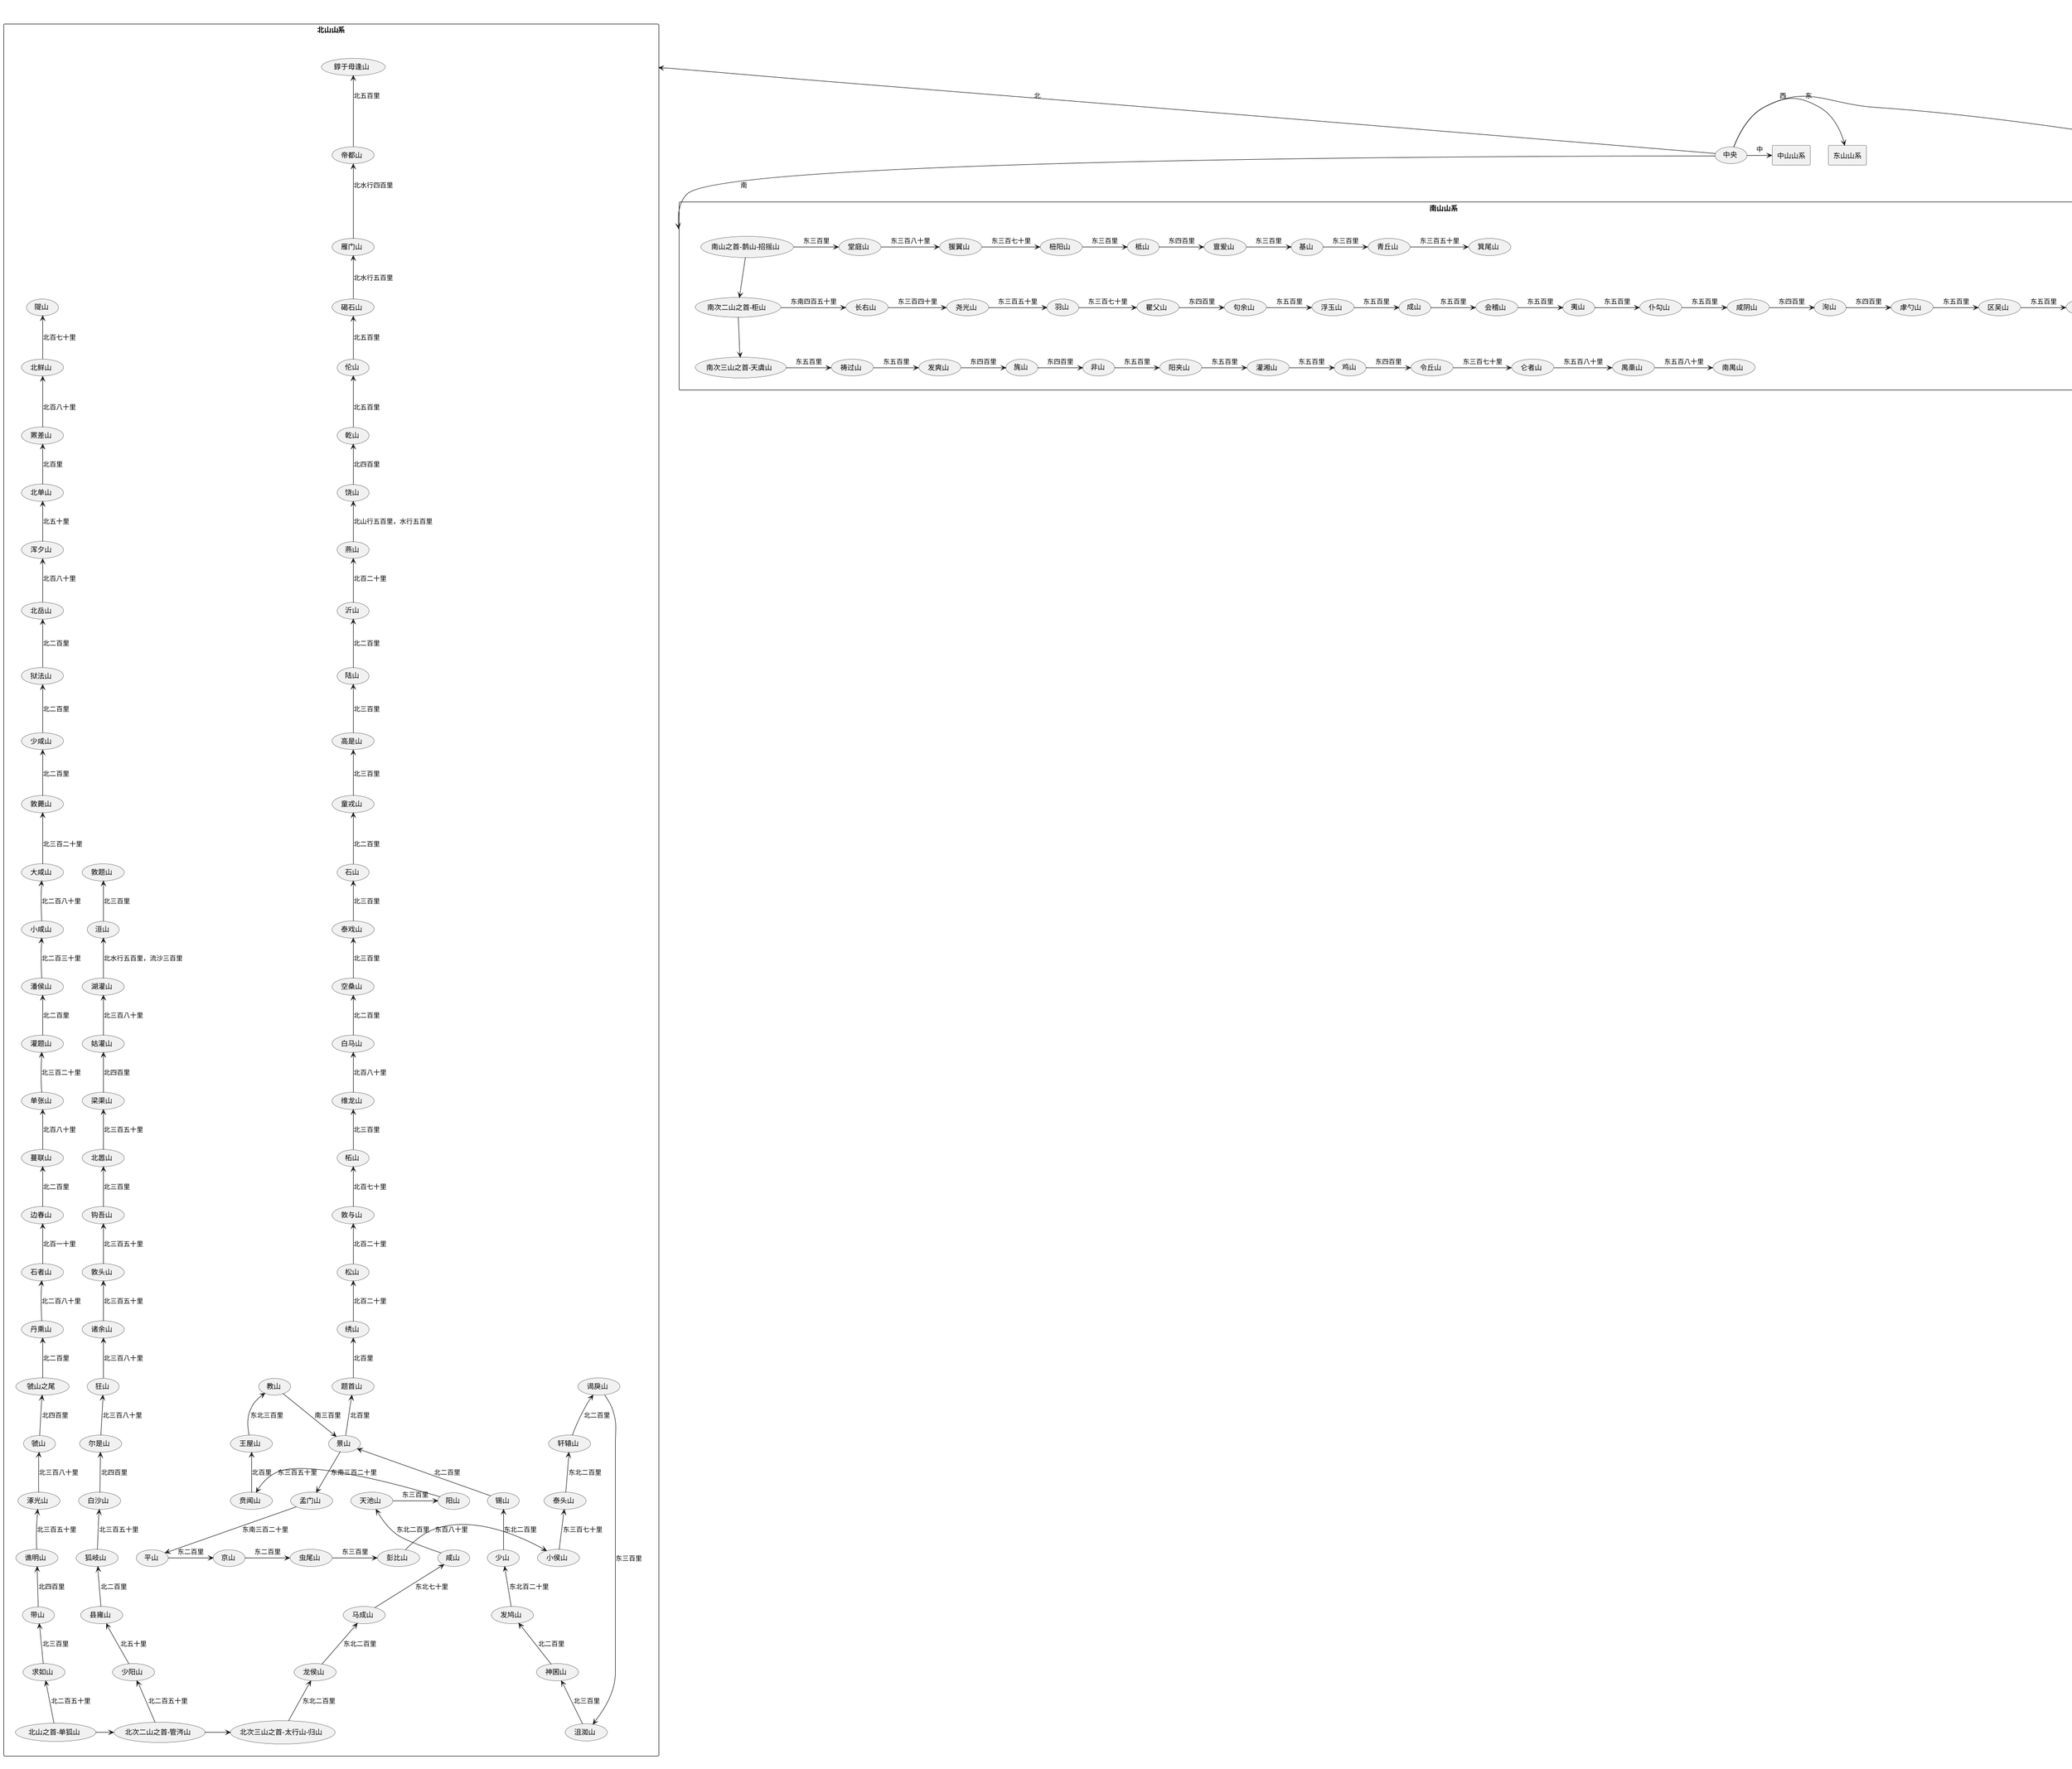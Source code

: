 @startuml

title "山海经-第三层"

skinparam packageStyle rectangle

rectangle 南山山系 {

    (南山之首-鹊山-招摇山)-right->(堂庭山):东三百里
    (堂庭山)-right->(猨翼山):东三百八十里
    (猨翼山)-right->(杻阳山):东三百七十里
    (杻阳山)-right->(柢山):东三百里
    (柢山)-right->(亶爰山):东四百里
    (亶爰山)-right->(基山):东三百里
    (基山)-right->(青丘山):东三百里
    (青丘山)-right->(箕尾山):东三百五十里

    (南次二山之首-柜山)-right->(长右山):东南四百五十里
    (长右山)-right->(尧光山):东三百四十里
    (尧光山)-right->(羽山):东三百五十里
    (羽山)-right->(瞿父山):东三百七十里
    (瞿父山)-right->(句余山):东四百里
    (句余山)-right->(浮玉山):东五百里
    (浮玉山)-right->(成山):东五百里
    (成山)-right->(会稽山):东五百里
    (会稽山)-right->(夷山):东五百里
    (夷山)-right->(仆勾山):东五百里
    (仆勾山)-right->(咸阴山):东五百里
    (咸阴山)-right->(洵山):东四百里
    (洵山)-right->(虖勺山):东四百里
    (虖勺山)-right->(区吴山):东五百里
    (区吴山)-right->(鹿吴山):东五百里
    (鹿吴山)-right->(漆吴山):东五百里

    (南次三山之首-天虞山)-right->(祷过山):东五百里
    (祷过山)-right->(发爽山):东五百里
    (发爽山)-right->(旄山):东四百里
    (旄山)-right->(非山):东四百里
    (非山)-right->(阳夹山):东五百里
    (阳夹山)-right->(灌湘山):东五百里
    (灌湘山)-right->(鸡山):东五百里
    (鸡山)-right->(令丘山):东四百里
    (令丘山)-right->(仑者山):东三百七十里
    (仑者山)-right->(禺槀山):东五百八十里
    (禺槀山)-right->(南禺山):东五百八十里

    (南山之首-鹊山-招摇山)-down->(南次二山之首-柜山)
    (南次二山之首-柜山)-down->(南次三山之首-天虞山)

}

rectangle 西山山系 {

    (西山之首-华山-钱来山)-left->(松果山):西四十五里
    (松果山)-left->(太华山):西六十里
    (太华山)-left->(小华山):西八十里
    (小华山)-left->(符禺山):西八十里
    (符禺山)-left->(石脆山):西六十里
    (石脆山)-left->(英山):西七十里
    (英山)-left->(竹山):西五十二里
    (竹山)-left->(浮山):西一百二十里
    (浮山)-left->(羭次山):西七十里
    (羭次山)-left->(时山):西一百五十里
    (时山)-left->(南山):西一百七十里
    (南山)-left->(大时山):西一百八十里
    (大时山)-left->(嶓冢山):西三百二十里
    (嶓冢山)-left->(天帝山):西三百五十里
    (天帝山)-left->(皋涂山):西南三百八十里
    (皋涂山)-left->(黄山):西一百八十里
    (黄山)-left->(翠山):西二百里
    (翠山)-left->(螝山):西二百五十里

    (西山第二列山系-首座山-铃山)-left->(泰冒山):西二百里
    (泰冒山)-left->(数历山):西一百七十里
    (数历山)-left->(高山):西一百五十里
    (高山)-left->(女床山):西南三百里
    (女床山)-left->(龙首山):西二百里
    (龙首山)-left->(鹿台山):西二百里
    (鹿台山)-left->(鸟危山):西二百里
    (鸟危山)-left->(小次山):西四百里
    (小次山)-left->(大次山):西三百里
    (大次山)-left->(薰吴山):西四百里
    (薰吴山)-left->(厎阳山):西四百里
    (厎阳山)-left->(众兽山):西二百五十里
    (众兽山)-left->(皇人山):西五百里
    (皇人山)-left->(中皇山):西三百里
    (中皇山)-left->(西皇山):西三百五十里
    (西皇山)-left->(莱山):西三百五十里

    (西山第三列山系-首座山-崇吾山)-left->(长沙山):西北三百里
    (长沙山)-left->(不周山):西北三百七十里
    (不周山)-left->(峚山):西北四百二十里
    (峚山)-left->(钟山):西北四百二十里
    (钟山)-left->(泰器山):西一百八十里
    (泰器山)-left->(槐江山):西三百二十里
    (槐江山)-left->(昆仑山):西四百里
    (昆仑山)-left->(乐游山):西三百七十里
    (乐游山)-left->(蠃母山):西水行四百里，流沙二百里
    (蠃母山)-left->(玉山):西三百五十里
    (玉山)-left->(轩辕丘):西四百八十里
    (轩辕丘)-left->(积石山):西三百里
    (积石山)-left->(长留山):西二百里
    (长留山)-left->(章莪山):西二百八十里
    (章莪山)-left->(阴山):西三百里
    (阴山)-left->(符惕山):西二百里
    (符惕山)-left->(三危山):西二百二十里
    (三危山)-left->(槐山):西一百九十里
    (槐山)-left->(天山):西三百五十里
    (天山)-left->(泑山):西二百九十里
    (泑山)-left->(翼望山):西水行百里

    (西山第四列山系-首座山-阴山)-up->(劳山):北五十里
    (劳山)-left->(罢谷山):西五十里
    (罢谷山)-up->(申山):北一百七十里
    (申山)-up->(鸟山):北二百里
    (鸟山)-up->(上申山):北一百二十里
    (上申山)-up->(诸次山):北一百八十里
    (诸次山)-up->(号山):北一百八十里
    (号山)-up->(盂山):北二百二十里
    (盂山)-left->(白於山):西二百五十里
    (白於山)-left->(申首山):西北三百里
    (申首山)-left->(泾谷山):西五十五里
    (泾谷山)-left->(刚山):西一百二十里
    (刚山)-left->(刚山的尾端):西二百里
    (刚山的尾端)-left->(英鞮山):西三百五十里
    (英鞮山)-left->(曲山):西三百里
    (曲山)-left->(邽山):西二百六十里
    (邽山)-left->(鸟鼠同穴山):西二百二十里
    (鸟鼠同穴山)-left->(崦嵫山):西南三百六十里

    (西山之首-华山-钱来山)-up->(西山第二列山系-首座山-铃山)
    (西山第二列山系-首座山-铃山)-up->(西山第三列山系-首座山-崇吾山)
    (西山第三列山系-首座山-崇吾山)-up->(西山第四列山系-首座山-阴山)

}

rectangle 北山山系 {

    (北山之首-单狐山)-up->(求如山):北二百五十里
    (求如山)-up->(带山):北三百里
    (带山)-up->(谯明山):北四百里
    (谯明山)-up->(涿光山):北三百五十里
    (涿光山)-up->(虢山):北三百八十里
    (虢山)-up->(虢山之尾):北四百里
    (虢山之尾)-up->(丹熏山):北二百里
    (丹熏山)-up->(石者山):北二百八十里
    (石者山)-up->(边春山):北百一十里
    (边春山)-up->(蔓联山):北二百里
    (蔓联山)-up->(单张山):北百八十里
    (单张山)-up->(灌题山):北三百二十里
    (灌题山)-up->(潘侯山):北二百里
    (潘侯山)-up->(小咸山):北二百三十里
    (小咸山)-up->(大咸山):北二百八十里
    (大咸山)-up->(敦薨山):北三百二十里
    (敦薨山)-up->(少咸山):北二百里
    (少咸山)-up->(狱法山):北二百里
    (狱法山)-up->(北岳山):北二百里
    (北岳山)-up->(浑夕山):北百八十里
    (浑夕山)-up->(北单山):北五十里
    (北单山)-up->(罴差山):北百里
    (罴差山)-up->(北鲜山):北百八十里
    (北鲜山)-up->(隄山):北百七十里

    (北次二山之首-管涔山)-up->(少阳山):北二百五十里
    (少阳山)-up->(县雍山):北五十里
    (县雍山)-up->(狐岐山):北二百里
    (狐岐山)-up->(白沙山):北三百五十里
    (白沙山)-up->(尔是山):北四百里
    (尔是山)-up->(狂山):北三百八十里
    (狂山)-up->(诸余山):北三百八十里
    (诸余山)-up->(敦头山):北三百五十里
    (敦头山)-up->(钩吾山):北三百五十里
    (钩吾山)-up->(北嚣山):北三百里
    (北嚣山)-up->(梁渠山):北三百五十里
    (梁渠山)-up->(姑灌山):北四百里
    (姑灌山)-up->(湖灌山):北三百八十里
    (湖灌山)-up->(洹山):北水行五百里，流沙三百里
    (洹山)-up->(敦题山):北三百里

    (北次三山之首-太行山-归山)-up->(龙侯山):东北二百里
    (龙侯山)-up->(马成山):东北二百里
    (马成山)-up->(咸山):东北七十里
    (咸山)-up->(天池山):东北二百里
    (天池山)-right->(阳山):东三百里
    (阳山)-right->(贲闻山):东三百五十里
    (贲闻山)-up->(王屋山):北百里
    (王屋山)-up->(教山):东北三百里
    (教山)-down->(景山):南三百里
    (景山)-down->(孟门山):东南三百二十里
    (孟门山)-down->(平山):东南三百二十里
    (平山)-right->(京山):东二百里
    (京山)-right->(虫尾山):东二百里
    (虫尾山)-right->(彭比山):东三百里
    (彭比山)-right->(小侯山):东百八十里
    (小侯山)-up->(泰头山):东三百七十里
    (泰头山)-up->(轩辕山):东北二百里
    (轩辕山)-up->(谒戾山):北二百里
    (谒戾山)-right->(沮洳山):东三百里
    (沮洳山)-up->(神囷山):北三百里
    (神囷山)-up->(发鸠山):北二百里
    (发鸠山)-up->(少山):东北百二十里
    (少山)-up->(锡山):东北二百里
    (锡山)-up->(景山):北二百里
    (景山)-up->(题首山):北百里
    (题首山)-up->(绣山):北百里
    (绣山)-up->(松山):北百二十里
    (松山)-up->(敦与山):北百二十里
    (敦与山)-up->(柘山):北百七十里
    (柘山)-up->(维龙山):北三百里
    (维龙山)-up->(白马山):北百八十里
    (白马山)-up->(空桑山):北二百里
    (空桑山)-up->(泰戏山):北三百里
    (泰戏山)-up->(石山):北三百里
    (石山)-up->(童戎山):北二百里
    (童戎山)-up->(高是山):北三百里
    (高是山)-up->(陆山):北三百里
    (陆山)-up->(沂山):北二百里
    (沂山)-up->(燕山):北百二十里
    (燕山)-up->(饶山):北山行五百里，水行五百里
    (饶山)-up->(乾山):北四百里
    (乾山)-up->(伦山):北五百里
    (伦山)-up->(碣石山):北五百里
    (碣石山)-up->(雁门山):北水行五百里
    (雁门山)-up->(帝都山):北水行四百里
    (帝都山)-up->(錞于毋逢山):北五百里

    (北山之首-单狐山)-right->(北次二山之首-管涔山)
    (北次二山之首-管涔山)-right->(北次三山之首-太行山-归山)

}

rectangle 东山山系 {
    
}

rectangle 中山山系 {
    
}

(中央)-down->南山山系:南
(中央)-left->西山山系:西
(中央)-up->北山山系:北
(中央)-right->东山山系:东
(中央)->中山山系:中





footer "2024/10/14, version 0.3"

@enduml